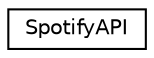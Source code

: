 digraph "Graphical Class Hierarchy"
{
 // LATEX_PDF_SIZE
  edge [fontname="Helvetica",fontsize="10",labelfontname="Helvetica",labelfontsize="10"];
  node [fontname="Helvetica",fontsize="10",shape=record];
  rankdir="LR";
  Node0 [label="SpotifyAPI",height=0.2,width=0.4,color="black", fillcolor="white", style="filled",URL="$classSpotifyAPI.html",tooltip=" "];
}
